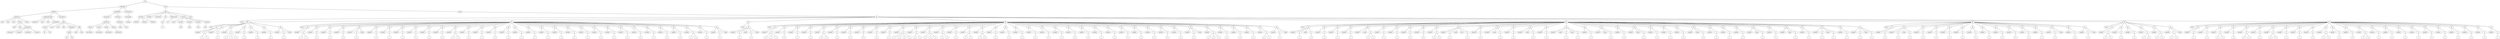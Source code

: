 graph Tree {
	"t0" [label = "TEI"];
	"t1" [label = "teiHeader"];
	"t2" [label = "fileDesc"];
	"t3" [label = "titleStmt"];
	"t4" [label = "title"];
	"t5" [label = "title"];
	"t6" [label = "title"];
	"t7" [label = "author"];
	"t8" [label = "idno"];
	"t9" [label = "idno"];
	"t10" [label = "persName"];
	"t11" [label = "forename"];
	"t12" [label = "surname"];
	"t13" [label = "nameLink"];
	"t14" [label = "surname"];
	"t15" [label = "editor"];
	"t16" [label = "publicationStmt"];
	"t17" [label = "publisher"];
	"t18" [label = "idno"];
	"t19" [label = "idno"];
	"t20" [label = "availability"];
	"t21" [label = "licence"];
	"t22" [label = "ab"];
	"t23" [label = "ref"];
	"t24" [label = "sourceDesc"];
	"t25" [label = "bibl"];
	"t26" [label = "name"];
	"t27" [label = "idno"];
	"t28" [label = "idno"];
	"t29" [label = "availability"];
	"t30" [label = "licence"];
	"t31" [label = "ab"];
	"t32" [label = "ref"];
	"t33" [label = "bibl"];
	"t34" [label = "date"];
	"t35" [label = "idno"];
	"t36" [label = "profileDesc"];
	"t37" [label = "particDesc"];
	"t38" [label = "listPerson"];
	"t39" [label = "person"];
	"t40" [label = "persName"];
	"t41" [label = "person"];
	"t42" [label = "persName"];
	"t43" [label = "person"];
	"t44" [label = "persName"];
	"t45" [label = "person"];
	"t46" [label = "persName"];
	"t47" [label = "textClass"];
	"t48" [label = "keywords"];
	"t49" [label = "term"];
	"t50" [label = "term"];
	"t51" [label = "revisionDesc"];
	"t52" [label = "listChange"];
	"t53" [label = "change"];
	"t54" [label = "text"];
	"t55" [label = "front"];
	"t56" [label = "docTitle"];
	"t57" [label = "titlePart"];
	"t58" [label = "titlePart"];
	"t59" [label = "titlePart"];
	"t60" [label = "docDate"];
	"t61" [label = "docAuthor"];
	"t62" [label = "div"];
	"t63" [label = "div"];
	"t64" [label = "p"];
	"t65" [label = "performance"];
	"t66" [label = "ab"];
	"t67" [label = "castList"];
	"t68" [label = "head"];
	"t69" [label = "castItem"];
	"t70" [label = "role"];
	"t71" [label = "castItem"];
	"t72" [label = "role"];
	"t73" [label = "castItem"];
	"t74" [label = "role"];
	"t75" [label = "castItem"];
	"t76" [label = "role"];
	"t77" [label = "note"];
	"t78" [label = "body"];
	"t79" [label = "div"];
	"t80" [label = "head"];
	"t81" [label = "div"];
	"t82" [label = "head"];
	"t83" [label = "sp"];
	"t84" [label = "speaker"];
	"t85" [label = "p"];
	"t86" [label = "s"];
	"t87" [label = "s"];
	"t88" [label = "sp"];
	"t89" [label = "speaker"];
	"t90" [label = "p"];
	"t91" [label = "s"];
	"t92" [label = "sp"];
	"t93" [label = "speaker"];
	"t94" [label = "p"];
	"t95" [label = "s"];
	"t96" [label = "s"];
	"t97" [label = "s"];
	"t98" [label = "sp"];
	"t99" [label = "speaker"];
	"t100" [label = "p"];
	"t101" [label = "s"];
	"t102" [label = "sp"];
	"t103" [label = "speaker"];
	"t104" [label = "p"];
	"t105" [label = "s"];
	"t106" [label = "sp"];
	"t107" [label = "speaker"];
	"t108" [label = "p"];
	"t109" [label = "s"];
	"t110" [label = "sp"];
	"t111" [label = "speaker"];
	"t112" [label = "p"];
	"t113" [label = "s"];
	"t114" [label = "stage"];
	"t115" [label = "div"];
	"t116" [label = "head"];
	"t117" [label = "sp"];
	"t118" [label = "speaker"];
	"t119" [label = "p"];
	"t120" [label = "s"];
	"t121" [label = "s"];
	"t122" [label = "sp"];
	"t123" [label = "speaker"];
	"t124" [label = "p"];
	"t125" [label = "s"];
	"t126" [label = "sp"];
	"t127" [label = "speaker"];
	"t128" [label = "p"];
	"t129" [label = "s"];
	"t130" [label = "sp"];
	"t131" [label = "speaker"];
	"t132" [label = "p"];
	"t133" [label = "s"];
	"t134" [label = "sp"];
	"t135" [label = "speaker"];
	"t136" [label = "p"];
	"t137" [label = "s"];
	"t138" [label = "stage"];
	"t139" [label = "sp"];
	"t140" [label = "speaker"];
	"t141" [label = "p"];
	"t142" [label = "s"];
	"t143" [label = "sp"];
	"t144" [label = "speaker"];
	"t145" [label = "p"];
	"t146" [label = "s"];
	"t147" [label = "sp"];
	"t148" [label = "speaker"];
	"t149" [label = "p"];
	"t150" [label = "s"];
	"t151" [label = "sp"];
	"t152" [label = "speaker"];
	"t153" [label = "p"];
	"t154" [label = "s"];
	"t155" [label = "sp"];
	"t156" [label = "speaker"];
	"t157" [label = "p"];
	"t158" [label = "s"];
	"t159" [label = "sp"];
	"t160" [label = "speaker"];
	"t161" [label = "p"];
	"t162" [label = "s"];
	"t163" [label = "sp"];
	"t164" [label = "speaker"];
	"t165" [label = "p"];
	"t166" [label = "s"];
	"t167" [label = "s"];
	"t168" [label = "sp"];
	"t169" [label = "speaker"];
	"t170" [label = "p"];
	"t171" [label = "s"];
	"t172" [label = "sp"];
	"t173" [label = "speaker"];
	"t174" [label = "p"];
	"t175" [label = "s"];
	"t176" [label = "sp"];
	"t177" [label = "speaker"];
	"t178" [label = "p"];
	"t179" [label = "s"];
	"t180" [label = "sp"];
	"t181" [label = "speaker"];
	"t182" [label = "p"];
	"t183" [label = "s"];
	"t184" [label = "sp"];
	"t185" [label = "speaker"];
	"t186" [label = "p"];
	"t187" [label = "s"];
	"t188" [label = "sp"];
	"t189" [label = "speaker"];
	"t190" [label = "p"];
	"t191" [label = "s"];
	"t192" [label = "sp"];
	"t193" [label = "speaker"];
	"t194" [label = "p"];
	"t195" [label = "s"];
	"t196" [label = "sp"];
	"t197" [label = "speaker"];
	"t198" [label = "p"];
	"t199" [label = "s"];
	"t200" [label = "sp"];
	"t201" [label = "speaker"];
	"t202" [label = "p"];
	"t203" [label = "s"];
	"t204" [label = "sp"];
	"t205" [label = "speaker"];
	"t206" [label = "p"];
	"t207" [label = "s"];
	"t208" [label = "sp"];
	"t209" [label = "speaker"];
	"t210" [label = "p"];
	"t211" [label = "s"];
	"t212" [label = "sp"];
	"t213" [label = "speaker"];
	"t214" [label = "p"];
	"t215" [label = "s"];
	"t216" [label = "sp"];
	"t217" [label = "speaker"];
	"t218" [label = "p"];
	"t219" [label = "s"];
	"t220" [label = "sp"];
	"t221" [label = "speaker"];
	"t222" [label = "p"];
	"t223" [label = "s"];
	"t224" [label = "sp"];
	"t225" [label = "speaker"];
	"t226" [label = "p"];
	"t227" [label = "s"];
	"t228" [label = "sp"];
	"t229" [label = "speaker"];
	"t230" [label = "p"];
	"t231" [label = "s"];
	"t232" [label = "sp"];
	"t233" [label = "speaker"];
	"t234" [label = "p"];
	"t235" [label = "s"];
	"t236" [label = "sp"];
	"t237" [label = "speaker"];
	"t238" [label = "p"];
	"t239" [label = "s"];
	"t240" [label = "s"];
	"t241" [label = "sp"];
	"t242" [label = "speaker"];
	"t243" [label = "p"];
	"t244" [label = "s"];
	"t245" [label = "sp"];
	"t246" [label = "speaker"];
	"t247" [label = "p"];
	"t248" [label = "s"];
	"t249" [label = "stage"];
	"t250" [label = "div"];
	"t251" [label = "head"];
	"t252" [label = "sp"];
	"t253" [label = "speaker"];
	"t254" [label = "p"];
	"t255" [label = "s"];
	"t256" [label = "stage"];
	"t257" [label = "p"];
	"t258" [label = "s"];
	"t259" [label = "stage"];
	"t260" [label = "div"];
	"t261" [label = "head"];
	"t262" [label = "sp"];
	"t263" [label = "speaker"];
	"t264" [label = "p"];
	"t265" [label = "s"];
	"t266" [label = "s"];
	"t267" [label = "s"];
	"t268" [label = "sp"];
	"t269" [label = "speaker"];
	"t270" [label = "p"];
	"t271" [label = "s"];
	"t272" [label = "sp"];
	"t273" [label = "speaker"];
	"t274" [label = "p"];
	"t275" [label = "s"];
	"t276" [label = "sp"];
	"t277" [label = "speaker"];
	"t278" [label = "p"];
	"t279" [label = "s"];
	"t280" [label = "sp"];
	"t281" [label = "speaker"];
	"t282" [label = "p"];
	"t283" [label = "s"];
	"t284" [label = "s"];
	"t285" [label = "sp"];
	"t286" [label = "speaker"];
	"t287" [label = "p"];
	"t288" [label = "s"];
	"t289" [label = "sp"];
	"t290" [label = "speaker"];
	"t291" [label = "p"];
	"t292" [label = "s"];
	"t293" [label = "sp"];
	"t294" [label = "speaker"];
	"t295" [label = "p"];
	"t296" [label = "s"];
	"t297" [label = "sp"];
	"t298" [label = "speaker"];
	"t299" [label = "p"];
	"t300" [label = "s"];
	"t301" [label = "sp"];
	"t302" [label = "speaker"];
	"t303" [label = "p"];
	"t304" [label = "s"];
	"t305" [label = "sp"];
	"t306" [label = "speaker"];
	"t307" [label = "p"];
	"t308" [label = "s"];
	"t309" [label = "s"];
	"t310" [label = "s"];
	"t311" [label = "s"];
	"t312" [label = "sp"];
	"t313" [label = "speaker"];
	"t314" [label = "p"];
	"t315" [label = "s"];
	"t316" [label = "s"];
	"t317" [label = "sp"];
	"t318" [label = "speaker"];
	"t319" [label = "p"];
	"t320" [label = "s"];
	"t321" [label = "s"];
	"t322" [label = "s"];
	"t323" [label = "sp"];
	"t324" [label = "speaker"];
	"t325" [label = "p"];
	"t326" [label = "s"];
	"t327" [label = "s"];
	"t328" [label = "sp"];
	"t329" [label = "speaker"];
	"t330" [label = "p"];
	"t331" [label = "s"];
	"t332" [label = "sp"];
	"t333" [label = "speaker"];
	"t334" [label = "p"];
	"t335" [label = "s"];
	"t336" [label = "s"];
	"t337" [label = "sp"];
	"t338" [label = "speaker"];
	"t339" [label = "p"];
	"t340" [label = "s"];
	"t341" [label = "s"];
	"t342" [label = "sp"];
	"t343" [label = "speaker"];
	"t344" [label = "p"];
	"t345" [label = "s"];
	"t346" [label = "sp"];
	"t347" [label = "speaker"];
	"t348" [label = "p"];
	"t349" [label = "s"];
	"t350" [label = "sp"];
	"t351" [label = "speaker"];
	"t352" [label = "p"];
	"t353" [label = "s"];
	"t354" [label = "sp"];
	"t355" [label = "speaker"];
	"t356" [label = "p"];
	"t357" [label = "s"];
	"t358" [label = "sp"];
	"t359" [label = "speaker"];
	"t360" [label = "p"];
	"t361" [label = "s"];
	"t362" [label = "sp"];
	"t363" [label = "speaker"];
	"t364" [label = "p"];
	"t365" [label = "s"];
	"t366" [label = "sp"];
	"t367" [label = "speaker"];
	"t368" [label = "p"];
	"t369" [label = "s"];
	"t370" [label = "sp"];
	"t371" [label = "speaker"];
	"t372" [label = "p"];
	"t373" [label = "s"];
	"t374" [label = "sp"];
	"t375" [label = "speaker"];
	"t376" [label = "p"];
	"t377" [label = "s"];
	"t378" [label = "sp"];
	"t379" [label = "speaker"];
	"t380" [label = "p"];
	"t381" [label = "s"];
	"t382" [label = "sp"];
	"t383" [label = "speaker"];
	"t384" [label = "p"];
	"t385" [label = "s"];
	"t386" [label = "sp"];
	"t387" [label = "speaker"];
	"t388" [label = "p"];
	"t389" [label = "s"];
	"t390" [label = "sp"];
	"t391" [label = "speaker"];
	"t392" [label = "p"];
	"t393" [label = "s"];
	"t394" [label = "sp"];
	"t395" [label = "speaker"];
	"t396" [label = "p"];
	"t397" [label = "s"];
	"t398" [label = "sp"];
	"t399" [label = "speaker"];
	"t400" [label = "p"];
	"t401" [label = "s"];
	"t402" [label = "sp"];
	"t403" [label = "speaker"];
	"t404" [label = "p"];
	"t405" [label = "s"];
	"t406" [label = "stage"];
	"t407" [label = "sp"];
	"t408" [label = "speaker"];
	"t409" [label = "p"];
	"t410" [label = "s"];
	"t411" [label = "s"];
	"t412" [label = "s"];
	"t413" [label = "sp"];
	"t414" [label = "speaker"];
	"t415" [label = "p"];
	"t416" [label = "s"];
	"t417" [label = "sp"];
	"t418" [label = "speaker"];
	"t419" [label = "p"];
	"t420" [label = "s"];
	"t421" [label = "sp"];
	"t422" [label = "speaker"];
	"t423" [label = "p"];
	"t424" [label = "s"];
	"t425" [label = "sp"];
	"t426" [label = "speaker"];
	"t427" [label = "p"];
	"t428" [label = "s"];
	"t429" [label = "s"];
	"t430" [label = "sp"];
	"t431" [label = "speaker"];
	"t432" [label = "p"];
	"t433" [label = "s"];
	"t434" [label = "stage"];
	"t435" [label = "div"];
	"t436" [label = "head"];
	"t437" [label = "sp"];
	"t438" [label = "speaker"];
	"t439" [label = "p"];
	"t440" [label = "s"];
	"t441" [label = "stage"];
	"t442" [label = "p"];
	"t443" [label = "s"];
	"t444" [label = "sp"];
	"t445" [label = "speaker"];
	"t446" [label = "p"];
	"t447" [label = "s"];
	"t448" [label = "sp"];
	"t449" [label = "speaker"];
	"t450" [label = "p"];
	"t451" [label = "s"];
	"t452" [label = "sp"];
	"t453" [label = "speaker"];
	"t454" [label = "p"];
	"t455" [label = "s"];
	"t456" [label = "sp"];
	"t457" [label = "speaker"];
	"t458" [label = "stage"];
	"t459" [label = "p"];
	"t460" [label = "s"];
	"t461" [label = "s"];
	"t462" [label = "sp"];
	"t463" [label = "speaker"];
	"t464" [label = "p"];
	"t465" [label = "s"];
	"t466" [label = "sp"];
	"t467" [label = "speaker"];
	"t468" [label = "p"];
	"t469" [label = "s"];
	"t470" [label = "sp"];
	"t471" [label = "speaker"];
	"t472" [label = "p"];
	"t473" [label = "s"];
	"t474" [label = "sp"];
	"t475" [label = "speaker"];
	"t476" [label = "p"];
	"t477" [label = "s"];
	"t478" [label = "sp"];
	"t479" [label = "speaker"];
	"t480" [label = "p"];
	"t481" [label = "s"];
	"t482" [label = "s"];
	"t483" [label = "sp"];
	"t484" [label = "speaker"];
	"t485" [label = "p"];
	"t486" [label = "s"];
	"t487" [label = "stage"];
	"t488" [label = "note"];
	"t489" [label = "p"];
	"t490" [label = "s"];
	"t491" [label = "sp"];
	"t492" [label = "speaker"];
	"t493" [label = "p"];
	"t494" [label = "s"];
	"t495" [label = "sp"];
	"t496" [label = "speaker"];
	"t497" [label = "stage"];
	"t498" [label = "p"];
	"t499" [label = "s"];
	"t500" [label = "sp"];
	"t501" [label = "speaker"];
	"t502" [label = "p"];
	"t503" [label = "s"];
	"t504" [label = "sp"];
	"t505" [label = "speaker"];
	"t506" [label = "stage"];
	"t507" [label = "p"];
	"t508" [label = "s"];
	"t509" [label = "sp"];
	"t510" [label = "speaker"];
	"t511" [label = "p"];
	"t512" [label = "s"];
	"t513" [label = "sp"];
	"t514" [label = "speaker"];
	"t515" [label = "stage"];
	"t516" [label = "p"];
	"t517" [label = "s"];
	"t518" [label = "stage"];
	"t519" [label = "p"];
	"t520" [label = "s"];
	"t521" [label = "sp"];
	"t522" [label = "speaker"];
	"t523" [label = "p"];
	"t524" [label = "s"];
	"t525" [label = "sp"];
	"t526" [label = "speaker"];
	"t527" [label = "stage"];
	"t528" [label = "p"];
	"t529" [label = "s"];
	"t530" [label = "sp"];
	"t531" [label = "speaker"];
	"t532" [label = "p"];
	"t533" [label = "s"];
	"t534" [label = "sp"];
	"t535" [label = "speaker"];
	"t536" [label = "stage"];
	"t537" [label = "p"];
	"t538" [label = "s"];
	"t539" [label = "sp"];
	"t540" [label = "speaker"];
	"t541" [label = "p"];
	"t542" [label = "s"];
	"t543" [label = "sp"];
	"t544" [label = "speaker"];
	"t545" [label = "p"];
	"t546" [label = "s"];
	"t547" [label = "sp"];
	"t548" [label = "speaker"];
	"t549" [label = "p"];
	"t550" [label = "s"];
	"t551" [label = "sp"];
	"t552" [label = "speaker"];
	"t553" [label = "stage"];
	"t554" [label = "p"];
	"t555" [label = "s"];
	"t556" [label = "sp"];
	"t557" [label = "speaker"];
	"t558" [label = "p"];
	"t559" [label = "s"];
	"t560" [label = "sp"];
	"t561" [label = "speaker"];
	"t562" [label = "p"];
	"t563" [label = "s"];
	"t564" [label = "sp"];
	"t565" [label = "speaker"];
	"t566" [label = "p"];
	"t567" [label = "s"];
	"t568" [label = "sp"];
	"t569" [label = "speaker"];
	"t570" [label = "stage"];
	"t571" [label = "p"];
	"t572" [label = "s"];
	"t573" [label = "sp"];
	"t574" [label = "speaker"];
	"t575" [label = "p"];
	"t576" [label = "s"];
	"t577" [label = "sp"];
	"t578" [label = "speaker"];
	"t579" [label = "stage"];
	"t580" [label = "p"];
	"t581" [label = "s"];
	"t582" [label = "sp"];
	"t583" [label = "speaker"];
	"t584" [label = "p"];
	"t585" [label = "s"];
	"t586" [label = "sp"];
	"t587" [label = "speaker"];
	"t588" [label = "p"];
	"t589" [label = "s"];
	"t590" [label = "stage"];
	"t591" [label = "p"];
	"t592" [label = "s"];
	"t593" [label = "sp"];
	"t594" [label = "speaker"];
	"t595" [label = "p"];
	"t596" [label = "s"];
	"t597" [label = "sp"];
	"t598" [label = "speaker"];
	"t599" [label = "p"];
	"t600" [label = "s"];
	"t601" [label = "stage"];
	"t602" [label = "p"];
	"t603" [label = "s"];
	"t604" [label = "div"];
	"t605" [label = "head"];
	"t606" [label = "sp"];
	"t607" [label = "speaker"];
	"t608" [label = "p"];
	"t609" [label = "s"];
	"t610" [label = "sp"];
	"t611" [label = "speaker"];
	"t612" [label = "p"];
	"t613" [label = "s"];
	"t614" [label = "stage"];
	"t615" [label = "p"];
	"t616" [label = "s"];
	"t617" [label = "sp"];
	"t618" [label = "speaker"];
	"t619" [label = "p"];
	"t620" [label = "s"];
	"t621" [label = "sp"];
	"t622" [label = "speaker"];
	"t623" [label = "p"];
	"t624" [label = "s"];
	"t625" [label = "sp"];
	"t626" [label = "speaker"];
	"t627" [label = "p"];
	"t628" [label = "s"];
	"t629" [label = "sp"];
	"t630" [label = "speaker"];
	"t631" [label = "p"];
	"t632" [label = "s"];
	"t633" [label = "sp"];
	"t634" [label = "speaker"];
	"t635" [label = "p"];
	"t636" [label = "s"];
	"t637" [label = "sp"];
	"t638" [label = "speaker"];
	"t639" [label = "p"];
	"t640" [label = "s"];
	"t641" [label = "sp"];
	"t642" [label = "speaker"];
	"t643" [label = "p"];
	"t644" [label = "s"];
	"t645" [label = "sp"];
	"t646" [label = "speaker"];
	"t647" [label = "p"];
	"t648" [label = "s"];
	"t649" [label = "sp"];
	"t650" [label = "speaker"];
	"t651" [label = "p"];
	"t652" [label = "s"];
	"t653" [label = "sp"];
	"t654" [label = "speaker"];
	"t655" [label = "p"];
	"t656" [label = "s"];
	"t657" [label = "sp"];
	"t658" [label = "speaker"];
	"t659" [label = "p"];
	"t660" [label = "s"];
	"t661" [label = "stage"];
	"t662" [label = "sp"];
	"t663" [label = "speaker"];
	"t664" [label = "p"];
	"t665" [label = "s"];
	"t666" [label = "sp"];
	"t667" [label = "speaker"];
	"t668" [label = "p"];
	"t669" [label = "s"];
	"t670" [label = "stage"];
	"t671" [label = "div"];
	"t672" [label = "head"];
	"t673" [label = "sp"];
	"t674" [label = "speaker"];
	"t675" [label = "p"];
	"t676" [label = "s"];
	"t677" [label = "s"];
	"t678" [label = "sp"];
	"t679" [label = "speaker"];
	"t680" [label = "p"];
	"t681" [label = "s"];
	"t682" [label = "sp"];
	"t683" [label = "speaker"];
	"t684" [label = "p"];
	"t685" [label = "s"];
	"t686" [label = "sp"];
	"t687" [label = "speaker"];
	"t688" [label = "p"];
	"t689" [label = "s"];
	"t690" [label = "s"];
	"t691" [label = "sp"];
	"t692" [label = "speaker"];
	"t693" [label = "p"];
	"t694" [label = "s"];
	"t695" [label = "s"];
	"t696" [label = "sp"];
	"t697" [label = "speaker"];
	"t698" [label = "p"];
	"t699" [label = "s"];
	"t700" [label = "s"];
	"t701" [label = "stage"];
	"t702" [label = "div"];
	"t703" [label = "head"];
	"t704" [label = "sp"];
	"t705" [label = "speaker"];
	"t706" [label = "p"];
	"t707" [label = "s"];
	"t708" [label = "sp"];
	"t709" [label = "speaker"];
	"t710" [label = "p"];
	"t711" [label = "s"];
	"t712" [label = "sp"];
	"t713" [label = "speaker"];
	"t714" [label = "p"];
	"t715" [label = "s"];
	"t716" [label = "s"];
	"t717" [label = "sp"];
	"t718" [label = "speaker"];
	"t719" [label = "p"];
	"t720" [label = "s"];
	"t721" [label = "sp"];
	"t722" [label = "speaker"];
	"t723" [label = "p"];
	"t724" [label = "s"];
	"t725" [label = "s"];
	"t726" [label = "sp"];
	"t727" [label = "speaker"];
	"t728" [label = "p"];
	"t729" [label = "s"];
	"t730" [label = "sp"];
	"t731" [label = "speaker"];
	"t732" [label = "p"];
	"t733" [label = "s"];
	"t734" [label = "s"];
	"t735" [label = "sp"];
	"t736" [label = "speaker"];
	"t737" [label = "p"];
	"t738" [label = "s"];
	"t739" [label = "sp"];
	"t740" [label = "speaker"];
	"t741" [label = "p"];
	"t742" [label = "s"];
	"t743" [label = "sp"];
	"t744" [label = "speaker"];
	"t745" [label = "p"];
	"t746" [label = "s"];
	"t747" [label = "sp"];
	"t748" [label = "speaker"];
	"t749" [label = "p"];
	"t750" [label = "s"];
	"t751" [label = "s"];
	"t752" [label = "sp"];
	"t753" [label = "speaker"];
	"t754" [label = "p"];
	"t755" [label = "s"];
	"t756" [label = "sp"];
	"t757" [label = "speaker"];
	"t758" [label = "p"];
	"t759" [label = "s"];
	"t760" [label = "sp"];
	"t761" [label = "speaker"];
	"t762" [label = "p"];
	"t763" [label = "s"];
	"t764" [label = "s"];
	"t765" [label = "sp"];
	"t766" [label = "speaker"];
	"t767" [label = "p"];
	"t768" [label = "s"];
	"t769" [label = "sp"];
	"t770" [label = "speaker"];
	"t771" [label = "p"];
	"t772" [label = "s"];
	"t773" [label = "sp"];
	"t774" [label = "speaker"];
	"t775" [label = "p"];
	"t776" [label = "s"];
	"t777" [label = "sp"];
	"t778" [label = "speaker"];
	"t779" [label = "p"];
	"t780" [label = "s"];
	"t781" [label = "sp"];
	"t782" [label = "speaker"];
	"t783" [label = "p"];
	"t784" [label = "s"];
	"t785" [label = "sp"];
	"t786" [label = "speaker"];
	"t787" [label = "p"];
	"t788" [label = "s"];
	"t789" [label = "sp"];
	"t790" [label = "speaker"];
	"t791" [label = "p"];
	"t792" [label = "s"];
	"t793" [label = "sp"];
	"t794" [label = "speaker"];
	"t795" [label = "p"];
	"t796" [label = "s"];
	"t797" [label = "sp"];
	"t798" [label = "speaker"];
	"t799" [label = "p"];
	"t800" [label = "s"];
	"t801" [label = "sp"];
	"t802" [label = "speaker"];
	"t803" [label = "p"];
	"t804" [label = "s"];
	"t0" -- "t1";
	"t1" -- "t2";
	"t2" -- "t3";
	"t3" -- "t4";
	"t3" -- "t5";
	"t3" -- "t6";
	"t3" -- "t7";
	"t7" -- "t8";
	"t7" -- "t9";
	"t7" -- "t10";
	"t10" -- "t11";
	"t10" -- "t12";
	"t10" -- "t13";
	"t10" -- "t14";
	"t3" -- "t15";
	"t2" -- "t16";
	"t16" -- "t17";
	"t16" -- "t18";
	"t16" -- "t19";
	"t16" -- "t20";
	"t20" -- "t21";
	"t21" -- "t22";
	"t21" -- "t23";
	"t2" -- "t24";
	"t24" -- "t25";
	"t25" -- "t26";
	"t25" -- "t27";
	"t25" -- "t28";
	"t25" -- "t29";
	"t29" -- "t30";
	"t30" -- "t31";
	"t30" -- "t32";
	"t25" -- "t33";
	"t33" -- "t34";
	"t33" -- "t35";
	"t1" -- "t36";
	"t36" -- "t37";
	"t37" -- "t38";
	"t38" -- "t39";
	"t39" -- "t40";
	"t38" -- "t41";
	"t41" -- "t42";
	"t38" -- "t43";
	"t43" -- "t44";
	"t38" -- "t45";
	"t45" -- "t46";
	"t36" -- "t47";
	"t47" -- "t48";
	"t48" -- "t49";
	"t48" -- "t50";
	"t1" -- "t51";
	"t51" -- "t52";
	"t52" -- "t53";
	"t0" -- "t54";
	"t54" -- "t55";
	"t55" -- "t56";
	"t56" -- "t57";
	"t56" -- "t58";
	"t56" -- "t59";
	"t55" -- "t60";
	"t55" -- "t61";
	"t55" -- "t62";
	"t62" -- "t63";
	"t63" -- "t64";
	"t55" -- "t65";
	"t65" -- "t66";
	"t55" -- "t67";
	"t67" -- "t68";
	"t67" -- "t69";
	"t69" -- "t70";
	"t67" -- "t71";
	"t71" -- "t72";
	"t67" -- "t73";
	"t73" -- "t74";
	"t67" -- "t75";
	"t75" -- "t76";
	"t55" -- "t77";
	"t54" -- "t78";
	"t78" -- "t79";
	"t79" -- "t80";
	"t79" -- "t81";
	"t81" -- "t82";
	"t81" -- "t83";
	"t83" -- "t84";
	"t83" -- "t85";
	"t85" -- "t86";
	"t85" -- "t87";
	"t81" -- "t88";
	"t88" -- "t89";
	"t88" -- "t90";
	"t90" -- "t91";
	"t81" -- "t92";
	"t92" -- "t93";
	"t92" -- "t94";
	"t94" -- "t95";
	"t94" -- "t96";
	"t94" -- "t97";
	"t81" -- "t98";
	"t98" -- "t99";
	"t98" -- "t100";
	"t100" -- "t101";
	"t81" -- "t102";
	"t102" -- "t103";
	"t102" -- "t104";
	"t104" -- "t105";
	"t81" -- "t106";
	"t106" -- "t107";
	"t106" -- "t108";
	"t108" -- "t109";
	"t81" -- "t110";
	"t110" -- "t111";
	"t110" -- "t112";
	"t112" -- "t113";
	"t110" -- "t114";
	"t79" -- "t115";
	"t115" -- "t116";
	"t115" -- "t117";
	"t117" -- "t118";
	"t117" -- "t119";
	"t119" -- "t120";
	"t119" -- "t121";
	"t115" -- "t122";
	"t122" -- "t123";
	"t122" -- "t124";
	"t124" -- "t125";
	"t115" -- "t126";
	"t126" -- "t127";
	"t126" -- "t128";
	"t128" -- "t129";
	"t115" -- "t130";
	"t130" -- "t131";
	"t130" -- "t132";
	"t132" -- "t133";
	"t115" -- "t134";
	"t134" -- "t135";
	"t134" -- "t136";
	"t136" -- "t137";
	"t134" -- "t138";
	"t115" -- "t139";
	"t139" -- "t140";
	"t139" -- "t141";
	"t141" -- "t142";
	"t115" -- "t143";
	"t143" -- "t144";
	"t143" -- "t145";
	"t145" -- "t146";
	"t115" -- "t147";
	"t147" -- "t148";
	"t147" -- "t149";
	"t149" -- "t150";
	"t115" -- "t151";
	"t151" -- "t152";
	"t151" -- "t153";
	"t153" -- "t154";
	"t115" -- "t155";
	"t155" -- "t156";
	"t155" -- "t157";
	"t157" -- "t158";
	"t115" -- "t159";
	"t159" -- "t160";
	"t159" -- "t161";
	"t161" -- "t162";
	"t115" -- "t163";
	"t163" -- "t164";
	"t163" -- "t165";
	"t165" -- "t166";
	"t165" -- "t167";
	"t115" -- "t168";
	"t168" -- "t169";
	"t168" -- "t170";
	"t170" -- "t171";
	"t115" -- "t172";
	"t172" -- "t173";
	"t172" -- "t174";
	"t174" -- "t175";
	"t115" -- "t176";
	"t176" -- "t177";
	"t176" -- "t178";
	"t178" -- "t179";
	"t115" -- "t180";
	"t180" -- "t181";
	"t180" -- "t182";
	"t182" -- "t183";
	"t115" -- "t184";
	"t184" -- "t185";
	"t184" -- "t186";
	"t186" -- "t187";
	"t115" -- "t188";
	"t188" -- "t189";
	"t188" -- "t190";
	"t190" -- "t191";
	"t115" -- "t192";
	"t192" -- "t193";
	"t192" -- "t194";
	"t194" -- "t195";
	"t115" -- "t196";
	"t196" -- "t197";
	"t196" -- "t198";
	"t198" -- "t199";
	"t115" -- "t200";
	"t200" -- "t201";
	"t200" -- "t202";
	"t202" -- "t203";
	"t115" -- "t204";
	"t204" -- "t205";
	"t204" -- "t206";
	"t206" -- "t207";
	"t115" -- "t208";
	"t208" -- "t209";
	"t208" -- "t210";
	"t210" -- "t211";
	"t115" -- "t212";
	"t212" -- "t213";
	"t212" -- "t214";
	"t214" -- "t215";
	"t115" -- "t216";
	"t216" -- "t217";
	"t216" -- "t218";
	"t218" -- "t219";
	"t115" -- "t220";
	"t220" -- "t221";
	"t220" -- "t222";
	"t222" -- "t223";
	"t115" -- "t224";
	"t224" -- "t225";
	"t224" -- "t226";
	"t226" -- "t227";
	"t115" -- "t228";
	"t228" -- "t229";
	"t228" -- "t230";
	"t230" -- "t231";
	"t115" -- "t232";
	"t232" -- "t233";
	"t232" -- "t234";
	"t234" -- "t235";
	"t115" -- "t236";
	"t236" -- "t237";
	"t236" -- "t238";
	"t238" -- "t239";
	"t238" -- "t240";
	"t115" -- "t241";
	"t241" -- "t242";
	"t241" -- "t243";
	"t243" -- "t244";
	"t115" -- "t245";
	"t245" -- "t246";
	"t245" -- "t247";
	"t247" -- "t248";
	"t245" -- "t249";
	"t79" -- "t250";
	"t250" -- "t251";
	"t250" -- "t252";
	"t252" -- "t253";
	"t252" -- "t254";
	"t254" -- "t255";
	"t252" -- "t256";
	"t252" -- "t257";
	"t257" -- "t258";
	"t252" -- "t259";
	"t79" -- "t260";
	"t260" -- "t261";
	"t260" -- "t262";
	"t262" -- "t263";
	"t262" -- "t264";
	"t264" -- "t265";
	"t264" -- "t266";
	"t264" -- "t267";
	"t260" -- "t268";
	"t268" -- "t269";
	"t268" -- "t270";
	"t270" -- "t271";
	"t260" -- "t272";
	"t272" -- "t273";
	"t272" -- "t274";
	"t274" -- "t275";
	"t260" -- "t276";
	"t276" -- "t277";
	"t276" -- "t278";
	"t278" -- "t279";
	"t260" -- "t280";
	"t280" -- "t281";
	"t280" -- "t282";
	"t282" -- "t283";
	"t282" -- "t284";
	"t260" -- "t285";
	"t285" -- "t286";
	"t285" -- "t287";
	"t287" -- "t288";
	"t260" -- "t289";
	"t289" -- "t290";
	"t289" -- "t291";
	"t291" -- "t292";
	"t260" -- "t293";
	"t293" -- "t294";
	"t293" -- "t295";
	"t295" -- "t296";
	"t260" -- "t297";
	"t297" -- "t298";
	"t297" -- "t299";
	"t299" -- "t300";
	"t260" -- "t301";
	"t301" -- "t302";
	"t301" -- "t303";
	"t303" -- "t304";
	"t260" -- "t305";
	"t305" -- "t306";
	"t305" -- "t307";
	"t307" -- "t308";
	"t307" -- "t309";
	"t307" -- "t310";
	"t307" -- "t311";
	"t260" -- "t312";
	"t312" -- "t313";
	"t312" -- "t314";
	"t314" -- "t315";
	"t314" -- "t316";
	"t260" -- "t317";
	"t317" -- "t318";
	"t317" -- "t319";
	"t319" -- "t320";
	"t319" -- "t321";
	"t319" -- "t322";
	"t260" -- "t323";
	"t323" -- "t324";
	"t323" -- "t325";
	"t325" -- "t326";
	"t325" -- "t327";
	"t260" -- "t328";
	"t328" -- "t329";
	"t328" -- "t330";
	"t330" -- "t331";
	"t260" -- "t332";
	"t332" -- "t333";
	"t332" -- "t334";
	"t334" -- "t335";
	"t334" -- "t336";
	"t260" -- "t337";
	"t337" -- "t338";
	"t337" -- "t339";
	"t339" -- "t340";
	"t339" -- "t341";
	"t260" -- "t342";
	"t342" -- "t343";
	"t342" -- "t344";
	"t344" -- "t345";
	"t260" -- "t346";
	"t346" -- "t347";
	"t346" -- "t348";
	"t348" -- "t349";
	"t260" -- "t350";
	"t350" -- "t351";
	"t350" -- "t352";
	"t352" -- "t353";
	"t260" -- "t354";
	"t354" -- "t355";
	"t354" -- "t356";
	"t356" -- "t357";
	"t260" -- "t358";
	"t358" -- "t359";
	"t358" -- "t360";
	"t360" -- "t361";
	"t260" -- "t362";
	"t362" -- "t363";
	"t362" -- "t364";
	"t364" -- "t365";
	"t260" -- "t366";
	"t366" -- "t367";
	"t366" -- "t368";
	"t368" -- "t369";
	"t260" -- "t370";
	"t370" -- "t371";
	"t370" -- "t372";
	"t372" -- "t373";
	"t260" -- "t374";
	"t374" -- "t375";
	"t374" -- "t376";
	"t376" -- "t377";
	"t260" -- "t378";
	"t378" -- "t379";
	"t378" -- "t380";
	"t380" -- "t381";
	"t260" -- "t382";
	"t382" -- "t383";
	"t382" -- "t384";
	"t384" -- "t385";
	"t260" -- "t386";
	"t386" -- "t387";
	"t386" -- "t388";
	"t388" -- "t389";
	"t260" -- "t390";
	"t390" -- "t391";
	"t390" -- "t392";
	"t392" -- "t393";
	"t260" -- "t394";
	"t394" -- "t395";
	"t394" -- "t396";
	"t396" -- "t397";
	"t260" -- "t398";
	"t398" -- "t399";
	"t398" -- "t400";
	"t400" -- "t401";
	"t260" -- "t402";
	"t402" -- "t403";
	"t402" -- "t404";
	"t404" -- "t405";
	"t402" -- "t406";
	"t260" -- "t407";
	"t407" -- "t408";
	"t407" -- "t409";
	"t409" -- "t410";
	"t409" -- "t411";
	"t409" -- "t412";
	"t260" -- "t413";
	"t413" -- "t414";
	"t413" -- "t415";
	"t415" -- "t416";
	"t260" -- "t417";
	"t417" -- "t418";
	"t417" -- "t419";
	"t419" -- "t420";
	"t260" -- "t421";
	"t421" -- "t422";
	"t421" -- "t423";
	"t423" -- "t424";
	"t260" -- "t425";
	"t425" -- "t426";
	"t425" -- "t427";
	"t427" -- "t428";
	"t427" -- "t429";
	"t260" -- "t430";
	"t430" -- "t431";
	"t430" -- "t432";
	"t432" -- "t433";
	"t430" -- "t434";
	"t79" -- "t435";
	"t435" -- "t436";
	"t435" -- "t437";
	"t437" -- "t438";
	"t437" -- "t439";
	"t439" -- "t440";
	"t437" -- "t441";
	"t437" -- "t442";
	"t442" -- "t443";
	"t435" -- "t444";
	"t444" -- "t445";
	"t444" -- "t446";
	"t446" -- "t447";
	"t435" -- "t448";
	"t448" -- "t449";
	"t448" -- "t450";
	"t450" -- "t451";
	"t435" -- "t452";
	"t452" -- "t453";
	"t452" -- "t454";
	"t454" -- "t455";
	"t435" -- "t456";
	"t456" -- "t457";
	"t456" -- "t458";
	"t456" -- "t459";
	"t459" -- "t460";
	"t459" -- "t461";
	"t435" -- "t462";
	"t462" -- "t463";
	"t462" -- "t464";
	"t464" -- "t465";
	"t435" -- "t466";
	"t466" -- "t467";
	"t466" -- "t468";
	"t468" -- "t469";
	"t435" -- "t470";
	"t470" -- "t471";
	"t470" -- "t472";
	"t472" -- "t473";
	"t435" -- "t474";
	"t474" -- "t475";
	"t474" -- "t476";
	"t476" -- "t477";
	"t435" -- "t478";
	"t478" -- "t479";
	"t478" -- "t480";
	"t480" -- "t481";
	"t480" -- "t482";
	"t435" -- "t483";
	"t483" -- "t484";
	"t483" -- "t485";
	"t485" -- "t486";
	"t483" -- "t487";
	"t483" -- "t488";
	"t483" -- "t489";
	"t489" -- "t490";
	"t435" -- "t491";
	"t491" -- "t492";
	"t491" -- "t493";
	"t493" -- "t494";
	"t435" -- "t495";
	"t495" -- "t496";
	"t495" -- "t497";
	"t495" -- "t498";
	"t498" -- "t499";
	"t435" -- "t500";
	"t500" -- "t501";
	"t500" -- "t502";
	"t502" -- "t503";
	"t435" -- "t504";
	"t504" -- "t505";
	"t504" -- "t506";
	"t504" -- "t507";
	"t507" -- "t508";
	"t435" -- "t509";
	"t509" -- "t510";
	"t509" -- "t511";
	"t511" -- "t512";
	"t435" -- "t513";
	"t513" -- "t514";
	"t513" -- "t515";
	"t513" -- "t516";
	"t516" -- "t517";
	"t513" -- "t518";
	"t513" -- "t519";
	"t519" -- "t520";
	"t435" -- "t521";
	"t521" -- "t522";
	"t521" -- "t523";
	"t523" -- "t524";
	"t435" -- "t525";
	"t525" -- "t526";
	"t525" -- "t527";
	"t525" -- "t528";
	"t528" -- "t529";
	"t435" -- "t530";
	"t530" -- "t531";
	"t530" -- "t532";
	"t532" -- "t533";
	"t435" -- "t534";
	"t534" -- "t535";
	"t534" -- "t536";
	"t534" -- "t537";
	"t537" -- "t538";
	"t435" -- "t539";
	"t539" -- "t540";
	"t539" -- "t541";
	"t541" -- "t542";
	"t435" -- "t543";
	"t543" -- "t544";
	"t543" -- "t545";
	"t545" -- "t546";
	"t435" -- "t547";
	"t547" -- "t548";
	"t547" -- "t549";
	"t549" -- "t550";
	"t435" -- "t551";
	"t551" -- "t552";
	"t551" -- "t553";
	"t551" -- "t554";
	"t554" -- "t555";
	"t435" -- "t556";
	"t556" -- "t557";
	"t556" -- "t558";
	"t558" -- "t559";
	"t435" -- "t560";
	"t560" -- "t561";
	"t560" -- "t562";
	"t562" -- "t563";
	"t435" -- "t564";
	"t564" -- "t565";
	"t564" -- "t566";
	"t566" -- "t567";
	"t435" -- "t568";
	"t568" -- "t569";
	"t568" -- "t570";
	"t568" -- "t571";
	"t571" -- "t572";
	"t435" -- "t573";
	"t573" -- "t574";
	"t573" -- "t575";
	"t575" -- "t576";
	"t435" -- "t577";
	"t577" -- "t578";
	"t577" -- "t579";
	"t577" -- "t580";
	"t580" -- "t581";
	"t435" -- "t582";
	"t582" -- "t583";
	"t582" -- "t584";
	"t584" -- "t585";
	"t435" -- "t586";
	"t586" -- "t587";
	"t586" -- "t588";
	"t588" -- "t589";
	"t586" -- "t590";
	"t586" -- "t591";
	"t591" -- "t592";
	"t435" -- "t593";
	"t593" -- "t594";
	"t593" -- "t595";
	"t595" -- "t596";
	"t435" -- "t597";
	"t597" -- "t598";
	"t597" -- "t599";
	"t599" -- "t600";
	"t597" -- "t601";
	"t597" -- "t602";
	"t602" -- "t603";
	"t79" -- "t604";
	"t604" -- "t605";
	"t604" -- "t606";
	"t606" -- "t607";
	"t606" -- "t608";
	"t608" -- "t609";
	"t604" -- "t610";
	"t610" -- "t611";
	"t610" -- "t612";
	"t612" -- "t613";
	"t610" -- "t614";
	"t610" -- "t615";
	"t615" -- "t616";
	"t604" -- "t617";
	"t617" -- "t618";
	"t617" -- "t619";
	"t619" -- "t620";
	"t604" -- "t621";
	"t621" -- "t622";
	"t621" -- "t623";
	"t623" -- "t624";
	"t604" -- "t625";
	"t625" -- "t626";
	"t625" -- "t627";
	"t627" -- "t628";
	"t604" -- "t629";
	"t629" -- "t630";
	"t629" -- "t631";
	"t631" -- "t632";
	"t604" -- "t633";
	"t633" -- "t634";
	"t633" -- "t635";
	"t635" -- "t636";
	"t604" -- "t637";
	"t637" -- "t638";
	"t637" -- "t639";
	"t639" -- "t640";
	"t604" -- "t641";
	"t641" -- "t642";
	"t641" -- "t643";
	"t643" -- "t644";
	"t604" -- "t645";
	"t645" -- "t646";
	"t645" -- "t647";
	"t647" -- "t648";
	"t604" -- "t649";
	"t649" -- "t650";
	"t649" -- "t651";
	"t651" -- "t652";
	"t604" -- "t653";
	"t653" -- "t654";
	"t653" -- "t655";
	"t655" -- "t656";
	"t604" -- "t657";
	"t657" -- "t658";
	"t657" -- "t659";
	"t659" -- "t660";
	"t657" -- "t661";
	"t604" -- "t662";
	"t662" -- "t663";
	"t662" -- "t664";
	"t664" -- "t665";
	"t604" -- "t666";
	"t666" -- "t667";
	"t666" -- "t668";
	"t668" -- "t669";
	"t666" -- "t670";
	"t79" -- "t671";
	"t671" -- "t672";
	"t671" -- "t673";
	"t673" -- "t674";
	"t673" -- "t675";
	"t675" -- "t676";
	"t675" -- "t677";
	"t671" -- "t678";
	"t678" -- "t679";
	"t678" -- "t680";
	"t680" -- "t681";
	"t671" -- "t682";
	"t682" -- "t683";
	"t682" -- "t684";
	"t684" -- "t685";
	"t671" -- "t686";
	"t686" -- "t687";
	"t686" -- "t688";
	"t688" -- "t689";
	"t688" -- "t690";
	"t671" -- "t691";
	"t691" -- "t692";
	"t691" -- "t693";
	"t693" -- "t694";
	"t693" -- "t695";
	"t671" -- "t696";
	"t696" -- "t697";
	"t696" -- "t698";
	"t698" -- "t699";
	"t698" -- "t700";
	"t696" -- "t701";
	"t79" -- "t702";
	"t702" -- "t703";
	"t702" -- "t704";
	"t704" -- "t705";
	"t704" -- "t706";
	"t706" -- "t707";
	"t702" -- "t708";
	"t708" -- "t709";
	"t708" -- "t710";
	"t710" -- "t711";
	"t702" -- "t712";
	"t712" -- "t713";
	"t712" -- "t714";
	"t714" -- "t715";
	"t714" -- "t716";
	"t702" -- "t717";
	"t717" -- "t718";
	"t717" -- "t719";
	"t719" -- "t720";
	"t702" -- "t721";
	"t721" -- "t722";
	"t721" -- "t723";
	"t723" -- "t724";
	"t723" -- "t725";
	"t702" -- "t726";
	"t726" -- "t727";
	"t726" -- "t728";
	"t728" -- "t729";
	"t702" -- "t730";
	"t730" -- "t731";
	"t730" -- "t732";
	"t732" -- "t733";
	"t732" -- "t734";
	"t702" -- "t735";
	"t735" -- "t736";
	"t735" -- "t737";
	"t737" -- "t738";
	"t702" -- "t739";
	"t739" -- "t740";
	"t739" -- "t741";
	"t741" -- "t742";
	"t702" -- "t743";
	"t743" -- "t744";
	"t743" -- "t745";
	"t745" -- "t746";
	"t702" -- "t747";
	"t747" -- "t748";
	"t747" -- "t749";
	"t749" -- "t750";
	"t749" -- "t751";
	"t702" -- "t752";
	"t752" -- "t753";
	"t752" -- "t754";
	"t754" -- "t755";
	"t702" -- "t756";
	"t756" -- "t757";
	"t756" -- "t758";
	"t758" -- "t759";
	"t702" -- "t760";
	"t760" -- "t761";
	"t760" -- "t762";
	"t762" -- "t763";
	"t762" -- "t764";
	"t702" -- "t765";
	"t765" -- "t766";
	"t765" -- "t767";
	"t767" -- "t768";
	"t702" -- "t769";
	"t769" -- "t770";
	"t769" -- "t771";
	"t771" -- "t772";
	"t702" -- "t773";
	"t773" -- "t774";
	"t773" -- "t775";
	"t775" -- "t776";
	"t702" -- "t777";
	"t777" -- "t778";
	"t777" -- "t779";
	"t779" -- "t780";
	"t702" -- "t781";
	"t781" -- "t782";
	"t781" -- "t783";
	"t783" -- "t784";
	"t702" -- "t785";
	"t785" -- "t786";
	"t785" -- "t787";
	"t787" -- "t788";
	"t702" -- "t789";
	"t789" -- "t790";
	"t789" -- "t791";
	"t791" -- "t792";
	"t702" -- "t793";
	"t793" -- "t794";
	"t793" -- "t795";
	"t795" -- "t796";
	"t702" -- "t797";
	"t797" -- "t798";
	"t797" -- "t799";
	"t799" -- "t800";
	"t702" -- "t801";
	"t801" -- "t802";
	"t801" -- "t803";
	"t803" -- "t804";
}
